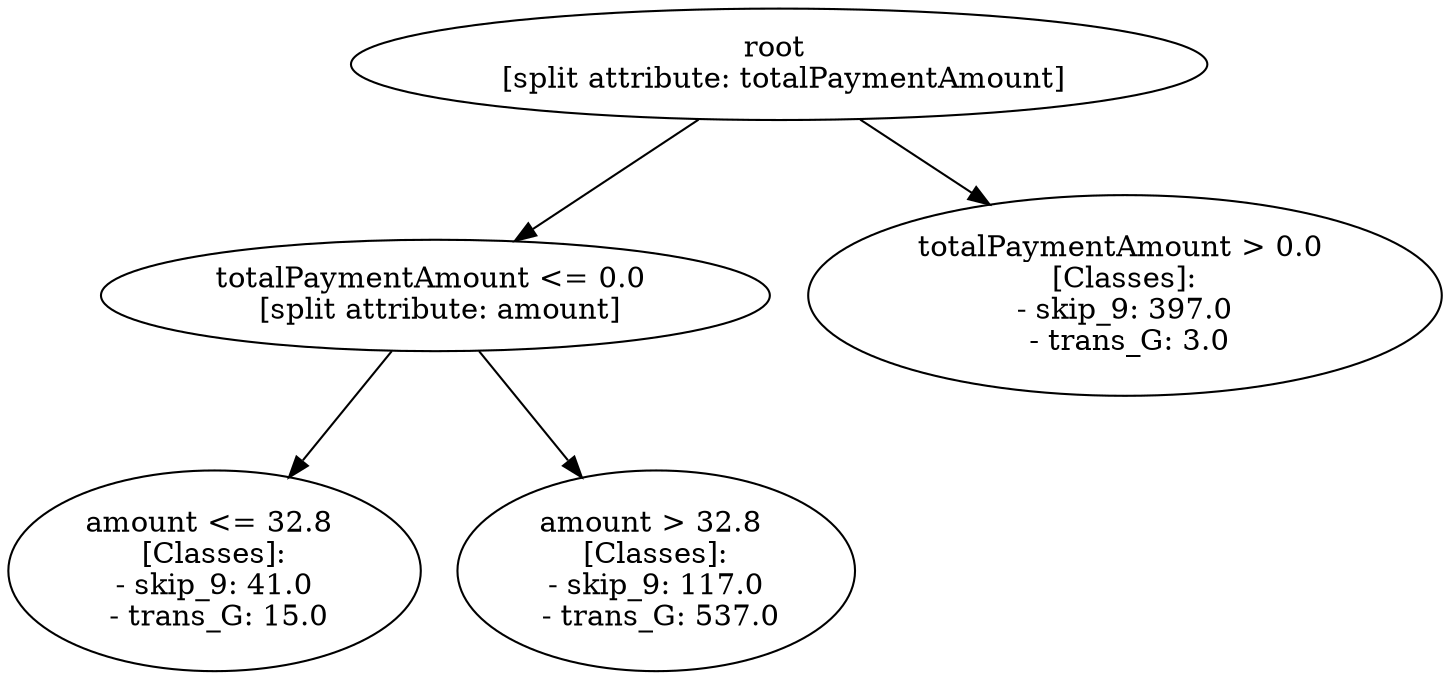 // Road_Traffic_Fine_Management_Process-p_13-1
digraph "Road_Traffic_Fine_Management_Process-p_13-1" {
	"f35a9188-2916-4e79-b17f-49d3ae25a8dc" [label="root 
 [split attribute: totalPaymentAmount]"]
	"eb4d1228-6c84-4e59-a948-e029fe8dea2a" [label="totalPaymentAmount <= 0.0 
 [split attribute: amount]"]
	"f35a9188-2916-4e79-b17f-49d3ae25a8dc" -> "eb4d1228-6c84-4e59-a948-e029fe8dea2a"
	"c57cf999-dc50-4246-a7a9-38c77e22dfba" [label="amount <= 32.8 
 [Classes]: 
 - skip_9: 41.0 
 - trans_G: 15.0"]
	"eb4d1228-6c84-4e59-a948-e029fe8dea2a" -> "c57cf999-dc50-4246-a7a9-38c77e22dfba"
	"04501a95-d6a1-4afc-8533-9362bd0df405" [label="amount > 32.8 
 [Classes]: 
 - skip_9: 117.0 
 - trans_G: 537.0"]
	"eb4d1228-6c84-4e59-a948-e029fe8dea2a" -> "04501a95-d6a1-4afc-8533-9362bd0df405"
	"7d10cc99-dfc2-4bf6-96a4-c7cff65919d9" [label="totalPaymentAmount > 0.0 
 [Classes]: 
 - skip_9: 397.0 
 - trans_G: 3.0"]
	"f35a9188-2916-4e79-b17f-49d3ae25a8dc" -> "7d10cc99-dfc2-4bf6-96a4-c7cff65919d9"
}
